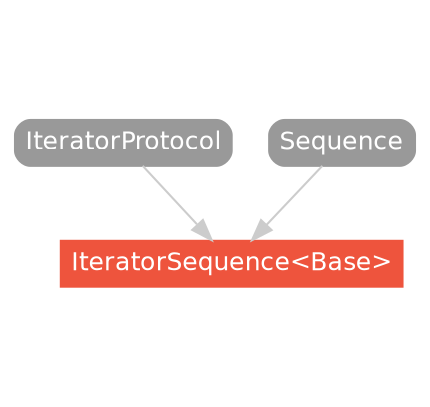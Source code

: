 strict digraph "IteratorSequence<Base> - Type Hierarchy - SwiftDoc.org" {
    pad="0.1,0.8"
    node [shape=box, style="filled,rounded", color="#999999", fillcolor="#999999", fontcolor=white, fontname=Helvetica, fontnames="Helvetica,sansserif", fontsize=12, margin="0.07,0.05", height="0.3"]
    edge [color="#cccccc"]
    "IteratorProtocol" [URL="/protocol/IteratorProtocol/hierarchy/"]
    "IteratorSequence<Base>" [URL="/type/IteratorSequence/", style="filled", fillcolor="#ee543d", color="#ee543d"]
    "Sequence" [URL="/protocol/Sequence/hierarchy/"]    "IteratorProtocol" -> "IteratorSequence<Base>"
    "Sequence" -> "IteratorSequence<Base>"
    subgraph Types {
        rank = max; "IteratorSequence<Base>";
    }
}